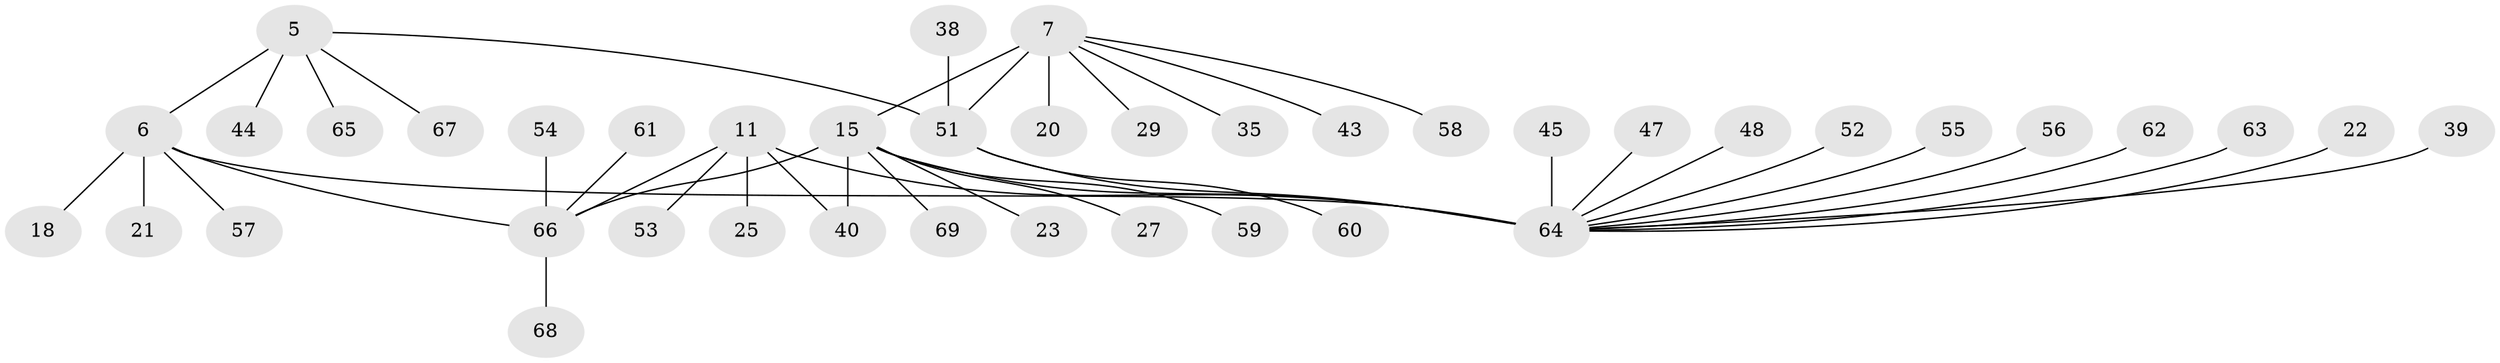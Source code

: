 // original degree distribution, {3: 0.07246376811594203, 5: 0.043478260869565216, 13: 0.014492753623188406, 6: 0.057971014492753624, 9: 0.014492753623188406, 7: 0.028985507246376812, 11: 0.014492753623188406, 1: 0.6231884057971014, 2: 0.11594202898550725, 4: 0.014492753623188406}
// Generated by graph-tools (version 1.1) at 2025/59/03/04/25 21:59:02]
// undirected, 41 vertices, 45 edges
graph export_dot {
graph [start="1"]
  node [color=gray90,style=filled];
  5;
  6 [super="+4"];
  7;
  11;
  15 [super="+14+2"];
  18;
  20;
  21;
  22;
  23;
  25;
  27;
  29;
  35 [super="+33"];
  38;
  39;
  40;
  43 [super="+31"];
  44 [super="+26"];
  45;
  47 [super="+32"];
  48;
  51 [super="+37"];
  52;
  53 [super="+42"];
  54;
  55;
  56;
  57;
  58 [super="+50"];
  59 [super="+19"];
  60;
  61;
  62;
  63;
  64 [super="+49+12+24"];
  65;
  66 [super="+3+17+30+36+41+46"];
  67;
  68;
  69;
  5 -- 6 [weight=2];
  5 -- 65;
  5 -- 67;
  5 -- 44;
  5 -- 51;
  6 -- 21;
  6 -- 64 [weight=3];
  6 -- 18;
  6 -- 57;
  6 -- 66;
  7 -- 15 [weight=2];
  7 -- 20;
  7 -- 29;
  7 -- 43;
  7 -- 35;
  7 -- 58;
  7 -- 51 [weight=2];
  11 -- 25;
  11 -- 40;
  11 -- 53;
  11 -- 64 [weight=3];
  11 -- 66;
  15 -- 23;
  15 -- 27;
  15 -- 59;
  15 -- 69;
  15 -- 40;
  15 -- 66 [weight=2];
  15 -- 64 [weight=2];
  22 -- 64;
  38 -- 51;
  39 -- 64;
  45 -- 64;
  47 -- 64;
  48 -- 64;
  51 -- 64;
  51 -- 60;
  52 -- 64;
  54 -- 66;
  55 -- 64;
  56 -- 64;
  61 -- 66;
  62 -- 64;
  63 -- 64;
  66 -- 68;
}

